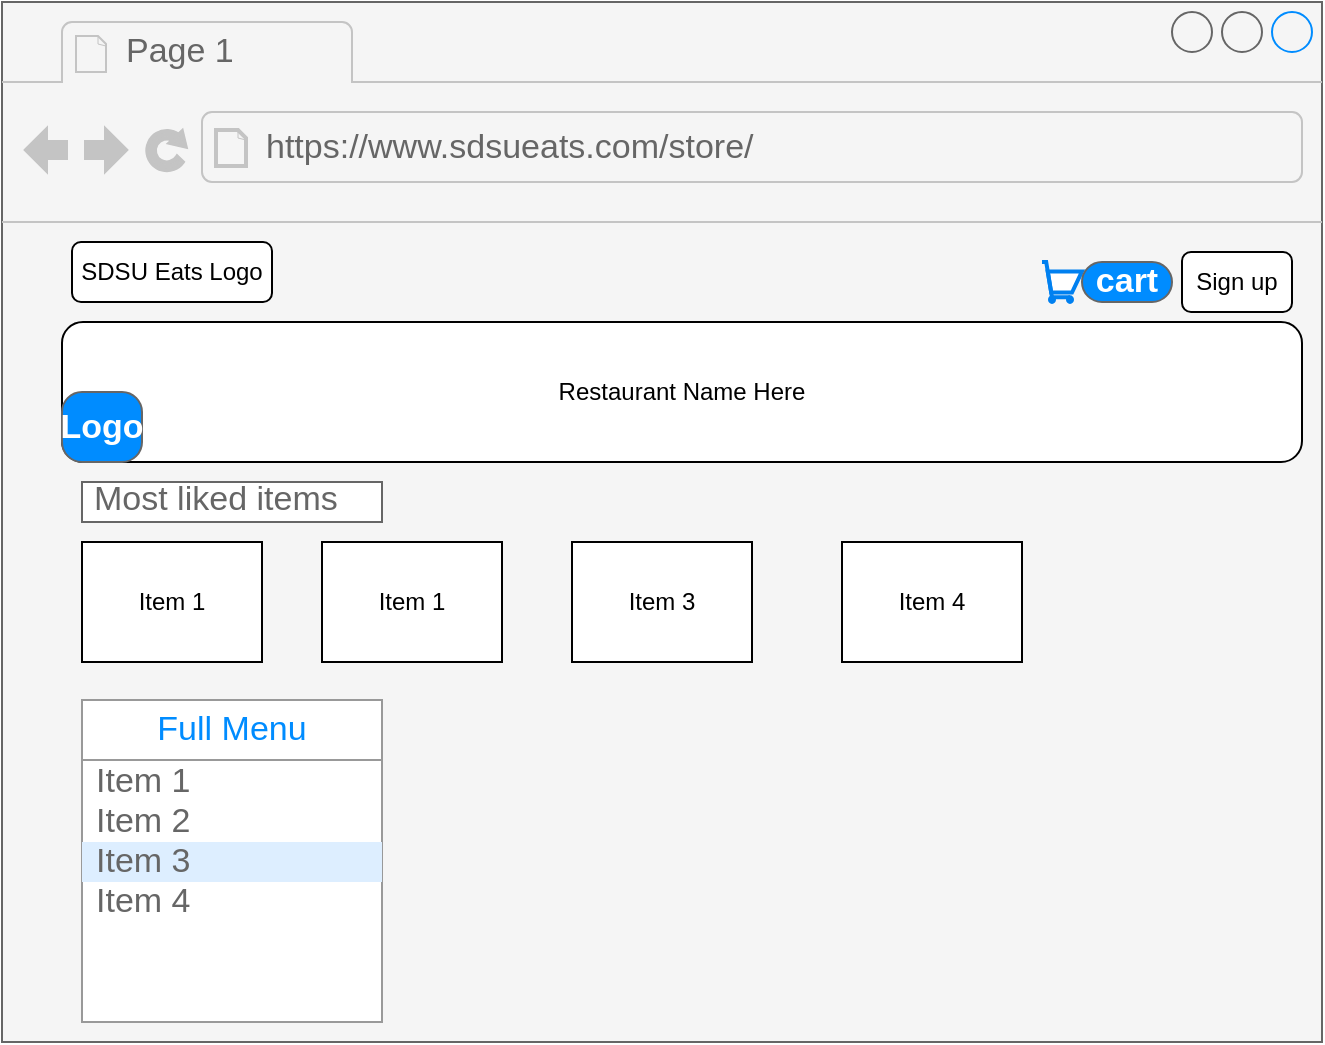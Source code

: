 <mxfile version="22.0.0" type="github">
  <diagram name="Page-1" id="03018318-947c-dd8e-b7a3-06fadd420f32">
    <mxGraphModel dx="794" dy="456" grid="1" gridSize="10" guides="1" tooltips="1" connect="1" arrows="1" fold="1" page="1" pageScale="1" pageWidth="1100" pageHeight="850" background="none" math="0" shadow="0">
      <root>
        <mxCell id="0" />
        <mxCell id="1" parent="0" />
        <mxCell id="wTCAX4trCKSRWwQXUOc--4" value="&amp;nbsp;" style="strokeWidth=1;shadow=0;dashed=0;align=center;html=1;shape=mxgraph.mockup.containers.browserWindow;rSize=0;strokeColor=#666666;strokeColor2=#008cff;strokeColor3=#c4c4c4;mainText=,;recursiveResize=0;fillColor=#f5f5f5;fontColor=#333333;" parent="1" vertex="1">
          <mxGeometry x="90" y="190" width="660" height="520" as="geometry" />
        </mxCell>
        <mxCell id="wTCAX4trCKSRWwQXUOc--5" value="Page 1" style="strokeWidth=1;shadow=0;dashed=0;align=center;html=1;shape=mxgraph.mockup.containers.anchor;fontSize=17;fontColor=#666666;align=left;whiteSpace=wrap;" parent="wTCAX4trCKSRWwQXUOc--4" vertex="1">
          <mxGeometry x="60" y="12" width="110" height="26" as="geometry" />
        </mxCell>
        <mxCell id="wTCAX4trCKSRWwQXUOc--6" value="https://www.sdsueats.com/store/" style="strokeWidth=1;shadow=0;dashed=0;align=center;html=1;shape=mxgraph.mockup.containers.anchor;rSize=0;fontSize=17;fontColor=#666666;align=left;" parent="wTCAX4trCKSRWwQXUOc--4" vertex="1">
          <mxGeometry x="130" y="60" width="250" height="26" as="geometry" />
        </mxCell>
        <mxCell id="wTCAX4trCKSRWwQXUOc--7" value="Restaurant Name Here" style="rounded=1;whiteSpace=wrap;html=1;" parent="wTCAX4trCKSRWwQXUOc--4" vertex="1">
          <mxGeometry x="30" y="160" width="620" height="70" as="geometry" />
        </mxCell>
        <mxCell id="wTCAX4trCKSRWwQXUOc--11" value="Logo" style="strokeWidth=1;shadow=0;dashed=0;align=center;html=1;shape=mxgraph.mockup.buttons.button;strokeColor=#666666;fontColor=#ffffff;mainText=;buttonStyle=round;fontSize=17;fontStyle=1;fillColor=#008cff;whiteSpace=wrap;" parent="wTCAX4trCKSRWwQXUOc--4" vertex="1">
          <mxGeometry x="30" y="195" width="40" height="35" as="geometry" />
        </mxCell>
        <mxCell id="wTCAX4trCKSRWwQXUOc--12" value="Most liked items&amp;nbsp;" style="strokeWidth=1;shadow=0;dashed=0;align=center;html=1;shape=mxgraph.mockup.text.textBox;fontColor=#666666;align=left;fontSize=17;spacingLeft=4;spacingTop=-3;whiteSpace=wrap;strokeColor=#666666;mainText=" parent="wTCAX4trCKSRWwQXUOc--4" vertex="1">
          <mxGeometry x="40" y="240" width="150" height="20" as="geometry" />
        </mxCell>
        <mxCell id="wTCAX4trCKSRWwQXUOc--13" value="Item 1" style="rounded=0;whiteSpace=wrap;html=1;" parent="wTCAX4trCKSRWwQXUOc--4" vertex="1">
          <mxGeometry x="40" y="270" width="90" height="60" as="geometry" />
        </mxCell>
        <mxCell id="wTCAX4trCKSRWwQXUOc--15" value="Item 3" style="rounded=0;whiteSpace=wrap;html=1;" parent="wTCAX4trCKSRWwQXUOc--4" vertex="1">
          <mxGeometry x="285" y="270" width="90" height="60" as="geometry" />
        </mxCell>
        <mxCell id="wTCAX4trCKSRWwQXUOc--22" value="Item 4" style="rounded=0;whiteSpace=wrap;html=1;" parent="wTCAX4trCKSRWwQXUOc--4" vertex="1">
          <mxGeometry x="420" y="270" width="90" height="60" as="geometry" />
        </mxCell>
        <mxCell id="wTCAX4trCKSRWwQXUOc--23" value="Item 1" style="rounded=0;whiteSpace=wrap;html=1;" parent="wTCAX4trCKSRWwQXUOc--4" vertex="1">
          <mxGeometry x="160" y="270" width="90" height="60" as="geometry" />
        </mxCell>
        <mxCell id="wTCAX4trCKSRWwQXUOc--24" value="&lt;br&gt;&lt;br&gt;&lt;br&gt;" style="strokeWidth=1;shadow=0;dashed=0;align=center;html=1;shape=mxgraph.mockup.forms.rrect;rSize=0;strokeColor=#999999;fillColor=#ffffff;" parent="wTCAX4trCKSRWwQXUOc--4" vertex="1">
          <mxGeometry x="40" y="350" width="150" height="160" as="geometry" />
        </mxCell>
        <mxCell id="wTCAX4trCKSRWwQXUOc--25" value="Full Menu" style="strokeWidth=1;shadow=0;dashed=0;align=center;html=1;shape=mxgraph.mockup.forms.rrect;rSize=0;strokeColor=#999999;fontColor=#008cff;fontSize=17;fillColor=#ffffff;resizeWidth=1;whiteSpace=wrap;" parent="wTCAX4trCKSRWwQXUOc--24" vertex="1">
          <mxGeometry width="150" height="30" relative="1" as="geometry">
            <mxPoint y="-1" as="offset" />
          </mxGeometry>
        </mxCell>
        <mxCell id="wTCAX4trCKSRWwQXUOc--26" value="Item 1" style="strokeWidth=1;shadow=0;dashed=0;align=center;html=1;shape=mxgraph.mockup.forms.anchor;fontSize=17;fontColor=#666666;align=left;spacingLeft=5;resizeWidth=1;whiteSpace=wrap;" parent="wTCAX4trCKSRWwQXUOc--24" vertex="1">
          <mxGeometry width="150" height="20" relative="1" as="geometry">
            <mxPoint y="30" as="offset" />
          </mxGeometry>
        </mxCell>
        <mxCell id="wTCAX4trCKSRWwQXUOc--27" value="Item 2" style="strokeWidth=1;shadow=0;dashed=0;align=center;html=1;shape=mxgraph.mockup.forms.anchor;fontSize=17;fontColor=#666666;align=left;spacingLeft=5;resizeWidth=1;whiteSpace=wrap;" parent="wTCAX4trCKSRWwQXUOc--24" vertex="1">
          <mxGeometry width="150" height="20" relative="1" as="geometry">
            <mxPoint y="50" as="offset" />
          </mxGeometry>
        </mxCell>
        <mxCell id="wTCAX4trCKSRWwQXUOc--28" value="Item 3" style="strokeWidth=1;shadow=0;dashed=0;align=center;html=1;shape=mxgraph.mockup.forms.rrect;rSize=0;fontSize=17;fontColor=#666666;align=left;spacingLeft=5;fillColor=#ddeeff;strokeColor=none;resizeWidth=1;whiteSpace=wrap;" parent="wTCAX4trCKSRWwQXUOc--24" vertex="1">
          <mxGeometry width="150" height="20" relative="1" as="geometry">
            <mxPoint y="70" as="offset" />
          </mxGeometry>
        </mxCell>
        <mxCell id="wTCAX4trCKSRWwQXUOc--29" value="Item 4" style="strokeWidth=1;shadow=0;dashed=0;align=center;html=1;shape=mxgraph.mockup.forms.anchor;fontSize=17;fontColor=#666666;align=left;spacingLeft=5;resizeWidth=1;whiteSpace=wrap;" parent="wTCAX4trCKSRWwQXUOc--24" vertex="1">
          <mxGeometry width="150" height="20" relative="1" as="geometry">
            <mxPoint y="90" as="offset" />
          </mxGeometry>
        </mxCell>
        <mxCell id="wTCAX4trCKSRWwQXUOc--35" value="SDSU Eats Logo" style="rounded=1;whiteSpace=wrap;html=1;" parent="wTCAX4trCKSRWwQXUOc--4" vertex="1">
          <mxGeometry x="35" y="120" width="100" height="30" as="geometry" />
        </mxCell>
        <mxCell id="wTCAX4trCKSRWwQXUOc--42" value="" style="html=1;verticalLabelPosition=bottom;align=center;labelBackgroundColor=#ffffff;verticalAlign=top;strokeWidth=2;strokeColor=#0080F0;shadow=0;dashed=0;shape=mxgraph.ios7.icons.shopping_cart;" parent="wTCAX4trCKSRWwQXUOc--4" vertex="1">
          <mxGeometry x="520" y="130" width="20" height="20" as="geometry" />
        </mxCell>
        <mxCell id="wTCAX4trCKSRWwQXUOc--50" value="cart" style="strokeWidth=1;shadow=0;dashed=0;align=center;html=1;shape=mxgraph.mockup.buttons.button;strokeColor=#666666;fontColor=#ffffff;mainText=;buttonStyle=round;fontSize=17;fontStyle=1;fillColor=#008cff;whiteSpace=wrap;" parent="wTCAX4trCKSRWwQXUOc--4" vertex="1">
          <mxGeometry x="540" y="130" width="45" height="20" as="geometry" />
        </mxCell>
        <mxCell id="wTCAX4trCKSRWwQXUOc--51" value="Sign up" style="rounded=1;whiteSpace=wrap;html=1;" parent="wTCAX4trCKSRWwQXUOc--4" vertex="1">
          <mxGeometry x="590" y="125" width="55" height="30" as="geometry" />
        </mxCell>
      </root>
    </mxGraphModel>
  </diagram>
</mxfile>
